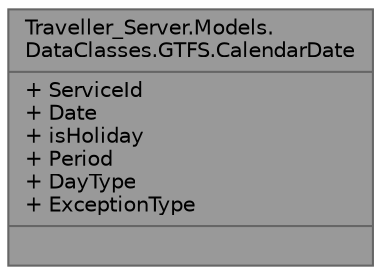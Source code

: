 digraph "Traveller_Server.Models.DataClasses.GTFS.CalendarDate"
{
 // LATEX_PDF_SIZE
  bgcolor="transparent";
  edge [fontname=Helvetica,fontsize=10,labelfontname=Helvetica,labelfontsize=10];
  node [fontname=Helvetica,fontsize=10,shape=box,height=0.2,width=0.4];
  Node1 [shape=record,label="{Traveller_Server.Models.\lDataClasses.GTFS.CalendarDate\n|+ ServiceId\l+ Date\l+ isHoliday\l+ Period\l+ DayType\l+ ExceptionType\l|}",height=0.2,width=0.4,color="gray40", fillcolor="grey60", style="filled", fontcolor="black",tooltip="Class that represents the dates a service is or isn't available at, as per GTFS format rules."];
}
